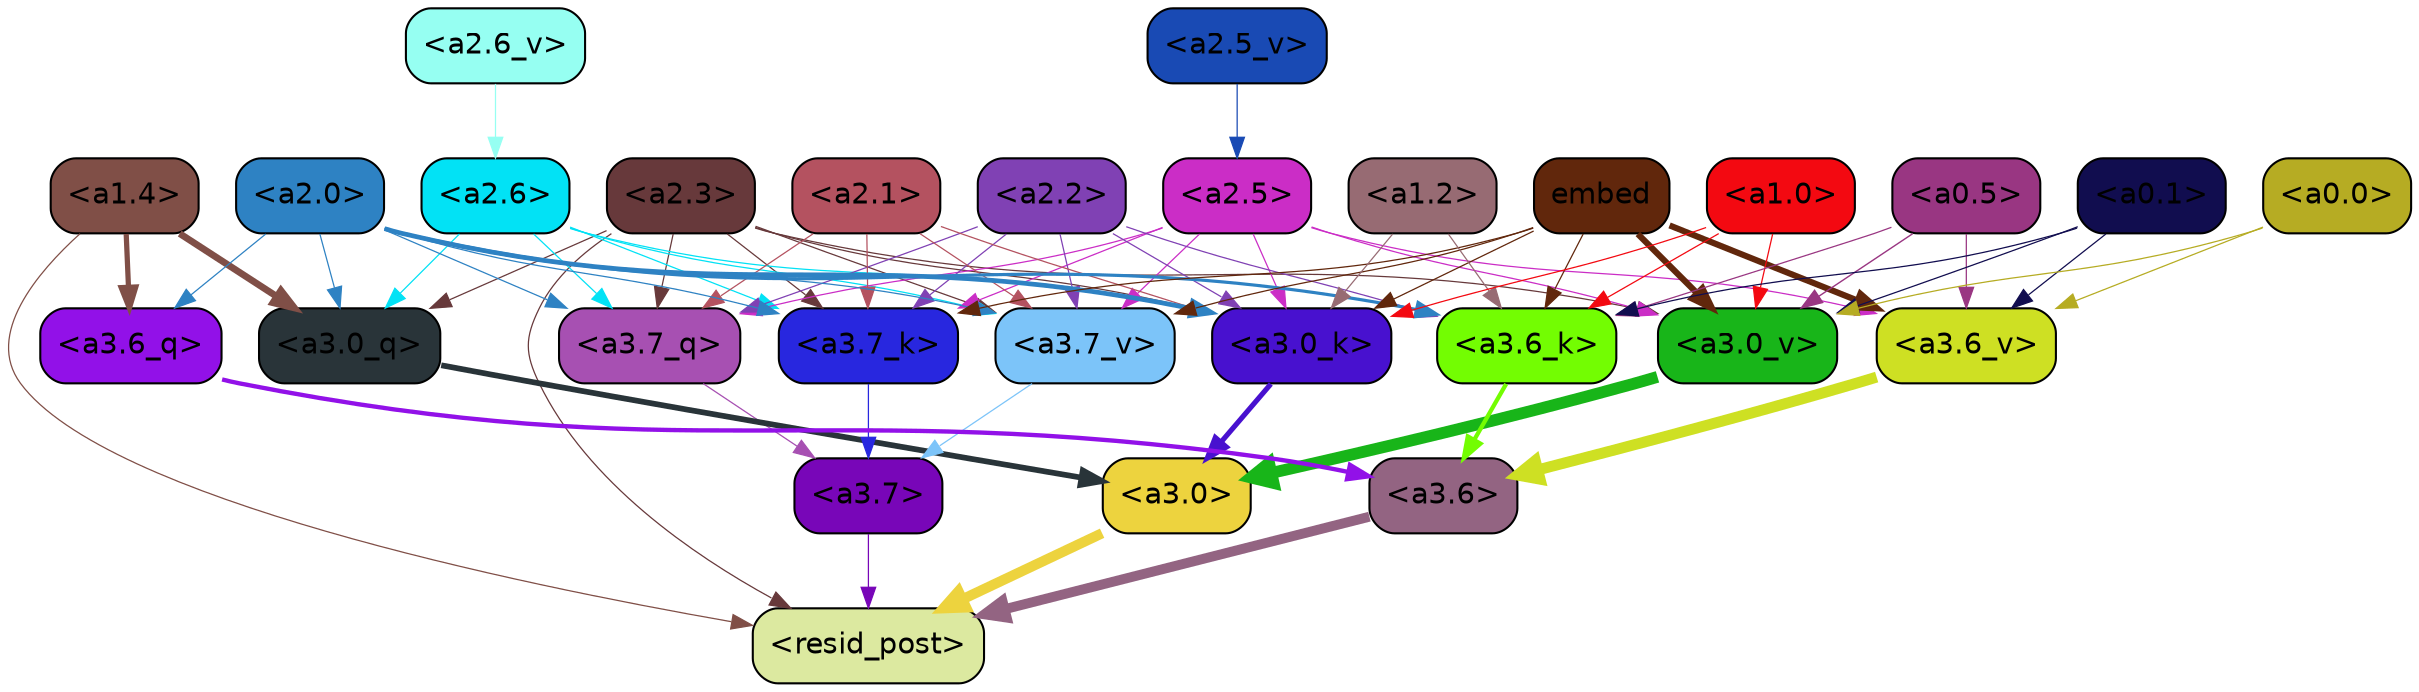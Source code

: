 strict digraph "" {
	graph [bgcolor=transparent,
		layout=dot,
		overlap=false,
		splines=true
	];
	"<a3.7>"	[color=black,
		fillcolor="#7806b8",
		fontname=Helvetica,
		shape=box,
		style="filled, rounded"];
	"<resid_post>"	[color=black,
		fillcolor="#dce9a0",
		fontname=Helvetica,
		shape=box,
		style="filled, rounded"];
	"<a3.7>" -> "<resid_post>"	[color="#7806b8",
		penwidth=0.6];
	"<a3.6>"	[color=black,
		fillcolor="#936482",
		fontname=Helvetica,
		shape=box,
		style="filled, rounded"];
	"<a3.6>" -> "<resid_post>"	[color="#936482",
		penwidth=4.753257989883423];
	"<a3.0>"	[color=black,
		fillcolor="#edd33e",
		fontname=Helvetica,
		shape=box,
		style="filled, rounded"];
	"<a3.0>" -> "<resid_post>"	[color="#edd33e",
		penwidth=4.90053927898407];
	"<a2.3>"	[color=black,
		fillcolor="#67393b",
		fontname=Helvetica,
		shape=box,
		style="filled, rounded"];
	"<a2.3>" -> "<resid_post>"	[color="#67393b",
		penwidth=0.6];
	"<a3.7_q>"	[color=black,
		fillcolor="#a750b2",
		fontname=Helvetica,
		shape=box,
		style="filled, rounded"];
	"<a2.3>" -> "<a3.7_q>"	[color="#67393b",
		penwidth=0.6];
	"<a3.0_q>"	[color=black,
		fillcolor="#293439",
		fontname=Helvetica,
		shape=box,
		style="filled, rounded"];
	"<a2.3>" -> "<a3.0_q>"	[color="#67393b",
		penwidth=0.6];
	"<a3.7_k>"	[color=black,
		fillcolor="#2827df",
		fontname=Helvetica,
		shape=box,
		style="filled, rounded"];
	"<a2.3>" -> "<a3.7_k>"	[color="#67393b",
		penwidth=0.6];
	"<a3.0_k>"	[color=black,
		fillcolor="#4811cf",
		fontname=Helvetica,
		shape=box,
		style="filled, rounded"];
	"<a2.3>" -> "<a3.0_k>"	[color="#67393b",
		penwidth=0.6];
	"<a3.7_v>"	[color=black,
		fillcolor="#7cc4f9",
		fontname=Helvetica,
		shape=box,
		style="filled, rounded"];
	"<a2.3>" -> "<a3.7_v>"	[color="#67393b",
		penwidth=0.6];
	"<a3.0_v>"	[color=black,
		fillcolor="#18b519",
		fontname=Helvetica,
		shape=box,
		style="filled, rounded"];
	"<a2.3>" -> "<a3.0_v>"	[color="#67393b",
		penwidth=0.6];
	"<a1.4>"	[color=black,
		fillcolor="#804f47",
		fontname=Helvetica,
		shape=box,
		style="filled, rounded"];
	"<a1.4>" -> "<resid_post>"	[color="#804f47",
		penwidth=0.6];
	"<a3.6_q>"	[color=black,
		fillcolor="#9211e8",
		fontname=Helvetica,
		shape=box,
		style="filled, rounded"];
	"<a1.4>" -> "<a3.6_q>"	[color="#804f47",
		penwidth=2.5149343013763428];
	"<a1.4>" -> "<a3.0_q>"	[color="#804f47",
		penwidth=3.2760138511657715];
	"<a3.7_q>" -> "<a3.7>"	[color="#a750b2",
		penwidth=0.6];
	"<a3.6_q>" -> "<a3.6>"	[color="#9211e8",
		penwidth=2.091020345687866];
	"<a3.0_q>" -> "<a3.0>"	[color="#293439",
		penwidth=2.7421876192092896];
	"<a3.7_k>" -> "<a3.7>"	[color="#2827df",
		penwidth=0.6];
	"<a3.6_k>"	[color=black,
		fillcolor="#73fd02",
		fontname=Helvetica,
		shape=box,
		style="filled, rounded"];
	"<a3.6_k>" -> "<a3.6>"	[color="#73fd02",
		penwidth=2.048597991466522];
	"<a3.0_k>" -> "<a3.0>"	[color="#4811cf",
		penwidth=2.476402521133423];
	"<a3.7_v>" -> "<a3.7>"	[color="#7cc4f9",
		penwidth=0.6];
	"<a3.6_v>"	[color=black,
		fillcolor="#cee023",
		fontname=Helvetica,
		shape=box,
		style="filled, rounded"];
	"<a3.6_v>" -> "<a3.6>"	[color="#cee023",
		penwidth=5.2550448179244995];
	"<a3.0_v>" -> "<a3.0>"	[color="#18b519",
		penwidth=5.652270674705505];
	"<a2.6>"	[color=black,
		fillcolor="#02e2f5",
		fontname=Helvetica,
		shape=box,
		style="filled, rounded"];
	"<a2.6>" -> "<a3.7_q>"	[color="#02e2f5",
		penwidth=0.6];
	"<a2.6>" -> "<a3.0_q>"	[color="#02e2f5",
		penwidth=0.6];
	"<a2.6>" -> "<a3.7_k>"	[color="#02e2f5",
		penwidth=0.6];
	"<a2.6>" -> "<a3.0_k>"	[color="#02e2f5",
		penwidth=0.6];
	"<a2.6>" -> "<a3.7_v>"	[color="#02e2f5",
		penwidth=0.6];
	"<a2.5>"	[color=black,
		fillcolor="#cb2dc6",
		fontname=Helvetica,
		shape=box,
		style="filled, rounded"];
	"<a2.5>" -> "<a3.7_q>"	[color="#cb2dc6",
		penwidth=0.6];
	"<a2.5>" -> "<a3.7_k>"	[color="#cb2dc6",
		penwidth=0.6];
	"<a2.5>" -> "<a3.0_k>"	[color="#cb2dc6",
		penwidth=0.6];
	"<a2.5>" -> "<a3.7_v>"	[color="#cb2dc6",
		penwidth=0.6];
	"<a2.5>" -> "<a3.6_v>"	[color="#cb2dc6",
		penwidth=0.6];
	"<a2.5>" -> "<a3.0_v>"	[color="#cb2dc6",
		penwidth=0.6];
	"<a2.2>"	[color=black,
		fillcolor="#8041b4",
		fontname=Helvetica,
		shape=box,
		style="filled, rounded"];
	"<a2.2>" -> "<a3.7_q>"	[color="#8041b4",
		penwidth=0.6];
	"<a2.2>" -> "<a3.7_k>"	[color="#8041b4",
		penwidth=0.6];
	"<a2.2>" -> "<a3.6_k>"	[color="#8041b4",
		penwidth=0.6];
	"<a2.2>" -> "<a3.0_k>"	[color="#8041b4",
		penwidth=0.6];
	"<a2.2>" -> "<a3.7_v>"	[color="#8041b4",
		penwidth=0.6];
	"<a2.1>"	[color=black,
		fillcolor="#b45260",
		fontname=Helvetica,
		shape=box,
		style="filled, rounded"];
	"<a2.1>" -> "<a3.7_q>"	[color="#b45260",
		penwidth=0.6];
	"<a2.1>" -> "<a3.7_k>"	[color="#b45260",
		penwidth=0.6];
	"<a2.1>" -> "<a3.0_k>"	[color="#b45260",
		penwidth=0.6];
	"<a2.1>" -> "<a3.7_v>"	[color="#b45260",
		penwidth=0.6];
	"<a2.0>"	[color=black,
		fillcolor="#2e82c3",
		fontname=Helvetica,
		shape=box,
		style="filled, rounded"];
	"<a2.0>" -> "<a3.7_q>"	[color="#2e82c3",
		penwidth=0.6];
	"<a2.0>" -> "<a3.6_q>"	[color="#2e82c3",
		penwidth=0.6];
	"<a2.0>" -> "<a3.0_q>"	[color="#2e82c3",
		penwidth=0.6];
	"<a2.0>" -> "<a3.7_k>"	[color="#2e82c3",
		penwidth=0.6];
	"<a2.0>" -> "<a3.6_k>"	[color="#2e82c3",
		penwidth=1.5290023684501648];
	"<a2.0>" -> "<a3.0_k>"	[color="#2e82c3",
		penwidth=2.2635570764541626];
	"<a2.0>" -> "<a3.7_v>"	[color="#2e82c3",
		penwidth=0.6];
	embed	[color=black,
		fillcolor="#61270c",
		fontname=Helvetica,
		shape=box,
		style="filled, rounded"];
	embed -> "<a3.7_k>"	[color="#61270c",
		penwidth=0.6];
	embed -> "<a3.6_k>"	[color="#61270c",
		penwidth=0.6];
	embed -> "<a3.0_k>"	[color="#61270c",
		penwidth=0.6];
	embed -> "<a3.7_v>"	[color="#61270c",
		penwidth=0.6];
	embed -> "<a3.6_v>"	[color="#61270c",
		penwidth=2.9556376338005066];
	embed -> "<a3.0_v>"	[color="#61270c",
		penwidth=2.972973108291626];
	"<a1.2>"	[color=black,
		fillcolor="#976b73",
		fontname=Helvetica,
		shape=box,
		style="filled, rounded"];
	"<a1.2>" -> "<a3.6_k>"	[color="#976b73",
		penwidth=0.6];
	"<a1.2>" -> "<a3.0_k>"	[color="#976b73",
		penwidth=0.6];
	"<a1.0>"	[color=black,
		fillcolor="#f30911",
		fontname=Helvetica,
		shape=box,
		style="filled, rounded"];
	"<a1.0>" -> "<a3.6_k>"	[color="#f30911",
		penwidth=0.6];
	"<a1.0>" -> "<a3.0_k>"	[color="#f30911",
		penwidth=0.6];
	"<a1.0>" -> "<a3.0_v>"	[color="#f30911",
		penwidth=0.6];
	"<a0.5>"	[color=black,
		fillcolor="#993682",
		fontname=Helvetica,
		shape=box,
		style="filled, rounded"];
	"<a0.5>" -> "<a3.6_k>"	[color="#993682",
		penwidth=0.6];
	"<a0.5>" -> "<a3.6_v>"	[color="#993682",
		penwidth=0.6];
	"<a0.5>" -> "<a3.0_v>"	[color="#993682",
		penwidth=0.6790935099124908];
	"<a0.1>"	[color=black,
		fillcolor="#110d4f",
		fontname=Helvetica,
		shape=box,
		style="filled, rounded"];
	"<a0.1>" -> "<a3.6_k>"	[color="#110d4f",
		penwidth=0.6];
	"<a0.1>" -> "<a3.6_v>"	[color="#110d4f",
		penwidth=0.6];
	"<a0.1>" -> "<a3.0_v>"	[color="#110d4f",
		penwidth=0.6];
	"<a0.0>"	[color=black,
		fillcolor="#b6ac23",
		fontname=Helvetica,
		shape=box,
		style="filled, rounded"];
	"<a0.0>" -> "<a3.6_v>"	[color="#b6ac23",
		penwidth=0.6];
	"<a0.0>" -> "<a3.0_v>"	[color="#b6ac23",
		penwidth=0.6];
	"<a2.6_v>"	[color=black,
		fillcolor="#96fff2",
		fontname=Helvetica,
		shape=box,
		style="filled, rounded"];
	"<a2.6_v>" -> "<a2.6>"	[color="#96fff2",
		penwidth=0.6];
	"<a2.5_v>"	[color=black,
		fillcolor="#194ab4",
		fontname=Helvetica,
		shape=box,
		style="filled, rounded"];
	"<a2.5_v>" -> "<a2.5>"	[color="#194ab4",
		penwidth=0.6];
}
